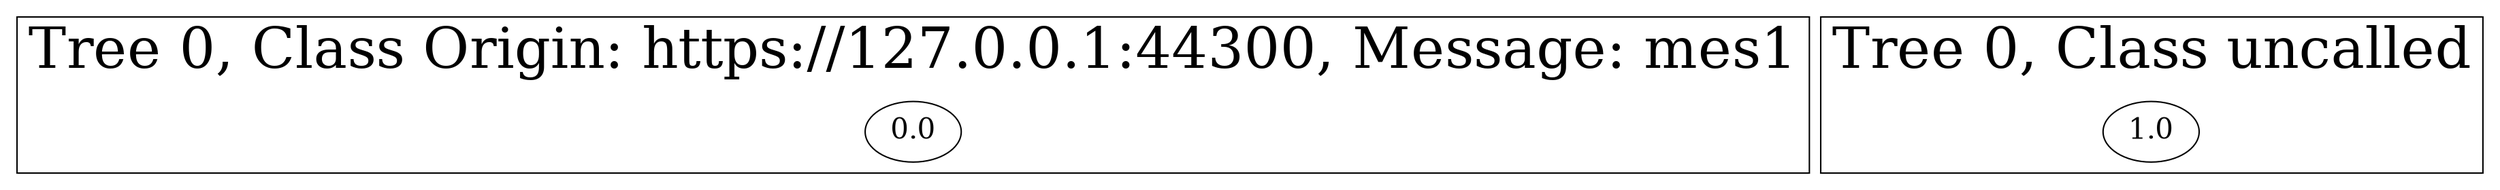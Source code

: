 /*
Generated by:
    http://https://github.com/h2oai/h2o-3/tree/master/h2o-genmodel/src/main/java/hex/genmodel/tools/PrintMojo.java
*/

/*
On a mac:

$ brew install graphviz
$ dot -Tpng file.gv -o file.png
$ open file.png
*/

digraph G {

subgraph cluster_0 {
/* Nodes */

/* Level 0 */
{
"SG_0_Node_0" [fontsize=20, label="0.0"]
}

/* Edges */

fontsize=40
label="Tree 0, Class Origin: https://127.0.0.1:44300, Message: mes1"
}

subgraph cluster_1 {
/* Nodes */

/* Level 0 */
{
"SG_1_Node_0" [fontsize=20, label="1.0"]
}

/* Edges */

fontsize=40
label="Tree 0, Class uncalled"
}

}

